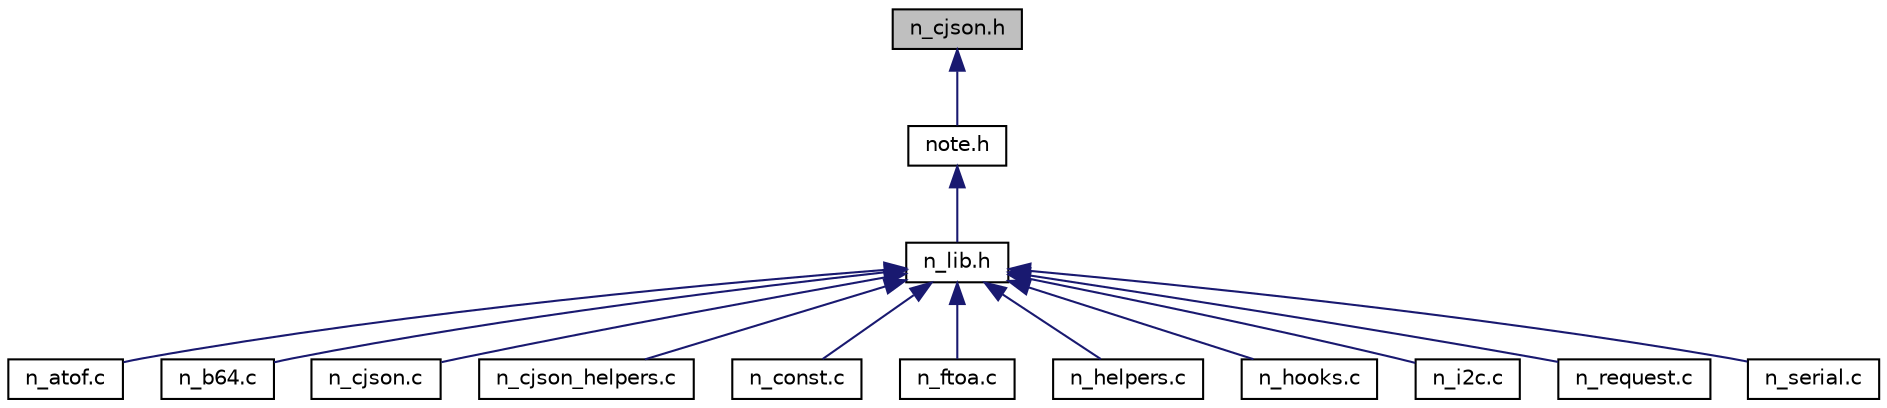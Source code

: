 digraph "n_cjson.h"
{
 // LATEX_PDF_SIZE
  edge [fontname="Helvetica",fontsize="10",labelfontname="Helvetica",labelfontsize="10"];
  node [fontname="Helvetica",fontsize="10",shape=record];
  Node1 [label="n_cjson.h",height=0.2,width=0.4,color="black", fillcolor="grey75", style="filled", fontcolor="black",tooltip=" "];
  Node1 -> Node2 [dir="back",color="midnightblue",fontsize="10",style="solid",fontname="Helvetica"];
  Node2 [label="note.h",height=0.2,width=0.4,color="black", fillcolor="white", style="filled",URL="$note_8h.html",tooltip=" "];
  Node2 -> Node3 [dir="back",color="midnightblue",fontsize="10",style="solid",fontname="Helvetica"];
  Node3 [label="n_lib.h",height=0.2,width=0.4,color="black", fillcolor="white", style="filled",URL="$n__lib_8h.html",tooltip=" "];
  Node3 -> Node4 [dir="back",color="midnightblue",fontsize="10",style="solid",fontname="Helvetica"];
  Node4 [label="n_atof.c",height=0.2,width=0.4,color="black", fillcolor="white", style="filled",URL="$n__atof_8c.html",tooltip=" "];
  Node3 -> Node5 [dir="back",color="midnightblue",fontsize="10",style="solid",fontname="Helvetica"];
  Node5 [label="n_b64.c",height=0.2,width=0.4,color="black", fillcolor="white", style="filled",URL="$n__b64_8c.html",tooltip=" "];
  Node3 -> Node6 [dir="back",color="midnightblue",fontsize="10",style="solid",fontname="Helvetica"];
  Node6 [label="n_cjson.c",height=0.2,width=0.4,color="black", fillcolor="white", style="filled",URL="$n__cjson_8c.html",tooltip=" "];
  Node3 -> Node7 [dir="back",color="midnightblue",fontsize="10",style="solid",fontname="Helvetica"];
  Node7 [label="n_cjson_helpers.c",height=0.2,width=0.4,color="black", fillcolor="white", style="filled",URL="$n__cjson__helpers_8c.html",tooltip=" "];
  Node3 -> Node8 [dir="back",color="midnightblue",fontsize="10",style="solid",fontname="Helvetica"];
  Node8 [label="n_const.c",height=0.2,width=0.4,color="black", fillcolor="white", style="filled",URL="$n__const_8c.html",tooltip=" "];
  Node3 -> Node9 [dir="back",color="midnightblue",fontsize="10",style="solid",fontname="Helvetica"];
  Node9 [label="n_ftoa.c",height=0.2,width=0.4,color="black", fillcolor="white", style="filled",URL="$n__ftoa_8c.html",tooltip=" "];
  Node3 -> Node10 [dir="back",color="midnightblue",fontsize="10",style="solid",fontname="Helvetica"];
  Node10 [label="n_helpers.c",height=0.2,width=0.4,color="black", fillcolor="white", style="filled",URL="$n__helpers_8c.html",tooltip=" "];
  Node3 -> Node11 [dir="back",color="midnightblue",fontsize="10",style="solid",fontname="Helvetica"];
  Node11 [label="n_hooks.c",height=0.2,width=0.4,color="black", fillcolor="white", style="filled",URL="$n__hooks_8c.html",tooltip=" "];
  Node3 -> Node12 [dir="back",color="midnightblue",fontsize="10",style="solid",fontname="Helvetica"];
  Node12 [label="n_i2c.c",height=0.2,width=0.4,color="black", fillcolor="white", style="filled",URL="$n__i2c_8c.html",tooltip=" "];
  Node3 -> Node13 [dir="back",color="midnightblue",fontsize="10",style="solid",fontname="Helvetica"];
  Node13 [label="n_request.c",height=0.2,width=0.4,color="black", fillcolor="white", style="filled",URL="$n__request_8c.html",tooltip=" "];
  Node3 -> Node14 [dir="back",color="midnightblue",fontsize="10",style="solid",fontname="Helvetica"];
  Node14 [label="n_serial.c",height=0.2,width=0.4,color="black", fillcolor="white", style="filled",URL="$n__serial_8c.html",tooltip=" "];
}

